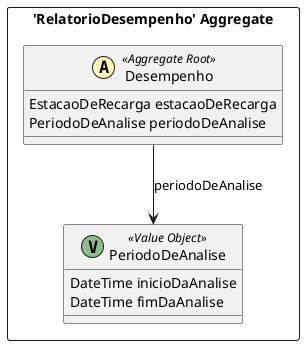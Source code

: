 @startuml

skinparam componentStyle uml2

package "'RelatorioDesempenho' Aggregate" <<Rectangle>> {
	class Desempenho <<(A,#fffab8) Aggregate Root>> {
		EstacaoDeRecarga estacaoDeRecarga
		PeriodoDeAnalise periodoDeAnalise
	}
	class PeriodoDeAnalise <<(V,DarkSeaGreen) Value Object>> {
		DateTime inicioDaAnalise
		DateTime fimDaAnalise
	}
}
Desempenho --> PeriodoDeAnalise : periodoDeAnalise


@enduml
